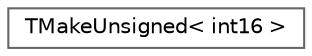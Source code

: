 digraph "Graphical Class Hierarchy"
{
 // INTERACTIVE_SVG=YES
 // LATEX_PDF_SIZE
  bgcolor="transparent";
  edge [fontname=Helvetica,fontsize=10,labelfontname=Helvetica,labelfontsize=10];
  node [fontname=Helvetica,fontsize=10,shape=box,height=0.2,width=0.4];
  rankdir="LR";
  Node0 [id="Node000000",label="TMakeUnsigned\< int16 \>",height=0.2,width=0.4,color="grey40", fillcolor="white", style="filled",URL="$d3/d9e/structTMakeUnsigned_3_01int16_01_4.html",tooltip=" "];
}
